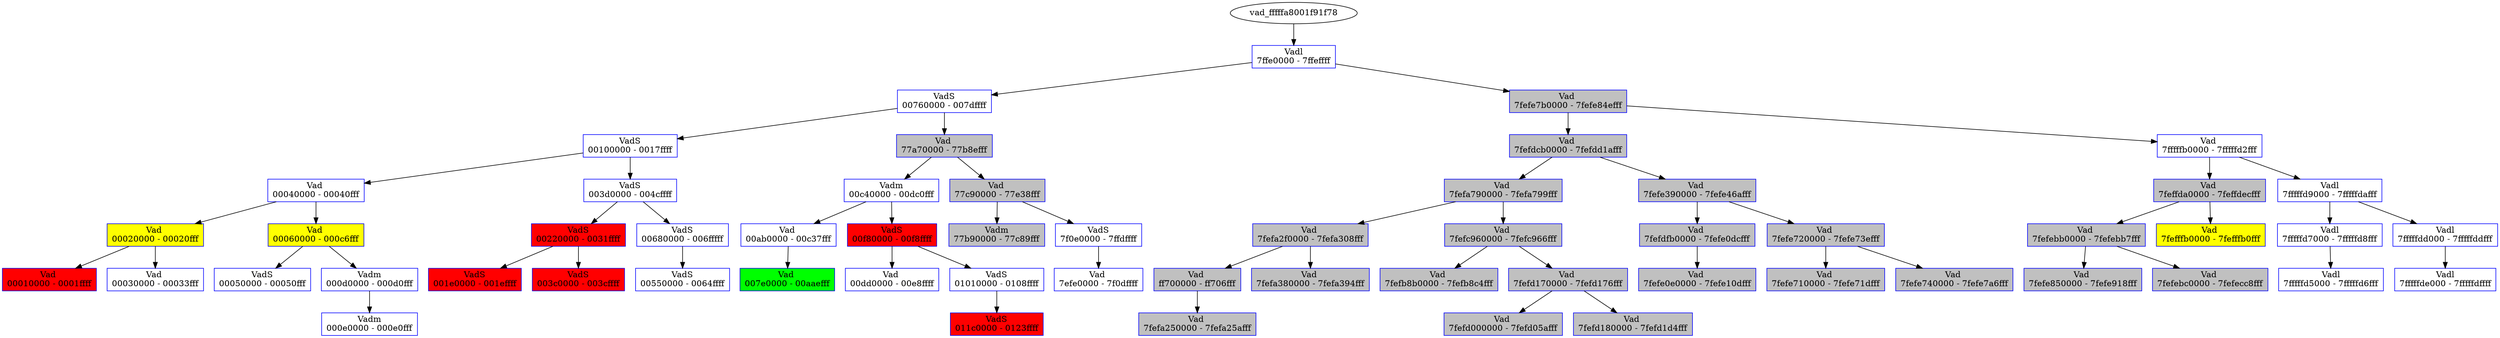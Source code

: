 /* Pid:   1416 */
digraph processtree {
graph [rankdir = "TB"];
vad_fffffa8001f91f78 -> vad_fffffa8001f75010
vad_fffffa8001f75010 [label = "{ Vadl\n7ffe0000 - 7ffeffff }"shape = "record" color = "blue" style = "filled" fillcolor = "white"];
vad_fffffa8001f75010 -> vad_fffffa8001f93450
vad_fffffa8001f93450 [label = "{ VadS\n00760000 - 007dffff }"shape = "record" color = "blue" style = "filled" fillcolor = "white"];
vad_fffffa8001f93450 -> vad_fffffa8001eec8b0
vad_fffffa8001eec8b0 [label = "{ VadS\n00100000 - 0017ffff }"shape = "record" color = "blue" style = "filled" fillcolor = "white"];
vad_fffffa8001eec8b0 -> vad_fffffa8001f76e80
vad_fffffa8001f76e80 [label = "{ Vad \n00040000 - 00040fff }"shape = "record" color = "blue" style = "filled" fillcolor = "white"];
vad_fffffa8001f76e80 -> vad_fffffa8001f987f0
vad_fffffa8001f987f0 [label = "{ Vad \n00020000 - 00020fff }"shape = "record" color = "blue" style = "filled" fillcolor = "yellow"];
vad_fffffa8001f987f0 -> vad_fffffa8001f90650
vad_fffffa8001f90650 [label = "{ Vad \n00010000 - 0001ffff }"shape = "record" color = "blue" style = "filled" fillcolor = "red"];
vad_fffffa8001f987f0 -> vad_fffffa8001f74f80
vad_fffffa8001f74f80 [label = "{ Vad \n00030000 - 00033fff }"shape = "record" color = "blue" style = "filled" fillcolor = "white"];
vad_fffffa8001f76e80 -> vad_fffffa8001f90290
vad_fffffa8001f90290 [label = "{ Vad \n00060000 - 000c6fff }"shape = "record" color = "blue" style = "filled" fillcolor = "yellow"];
vad_fffffa8001f90290 -> vad_fffffa8001f990b0
vad_fffffa8001f990b0 [label = "{ VadS\n00050000 - 00050fff }"shape = "record" color = "blue" style = "filled" fillcolor = "white"];
vad_fffffa8001f90290 -> vad_fffffa8001faf8b0
vad_fffffa8001faf8b0 [label = "{ Vadm\n000d0000 - 000d0fff }"shape = "record" color = "blue" style = "filled" fillcolor = "white"];
vad_fffffa8001faf8b0 -> vad_fffffa8001faf770
vad_fffffa8001faf770 [label = "{ Vadm\n000e0000 - 000e0fff }"shape = "record" color = "blue" style = "filled" fillcolor = "white"];
vad_fffffa8001eec8b0 -> vad_fffffa8001efc6d0
vad_fffffa8001efc6d0 [label = "{ VadS\n003d0000 - 004cffff }"shape = "record" color = "blue" style = "filled" fillcolor = "white"];
vad_fffffa8001efc6d0 -> vad_fffffa8001f91170
vad_fffffa8001f91170 [label = "{ VadS\n00220000 - 0031ffff }"shape = "record" color = "blue" style = "filled" fillcolor = "red"];
vad_fffffa8001f91170 -> vad_fffffa8001f96a00
vad_fffffa8001f96a00 [label = "{ VadS\n001e0000 - 001effff }"shape = "record" color = "blue" style = "filled" fillcolor = "red"];
vad_fffffa8001f91170 -> vad_fffffa8001faa050
vad_fffffa8001faa050 [label = "{ VadS\n003c0000 - 003cffff }"shape = "record" color = "blue" style = "filled" fillcolor = "red"];
vad_fffffa8001efc6d0 -> vad_fffffa8001f935c0
vad_fffffa8001f935c0 [label = "{ VadS\n00680000 - 006fffff }"shape = "record" color = "blue" style = "filled" fillcolor = "white"];
vad_fffffa8001f935c0 -> vad_fffffa8001f92bf0
vad_fffffa8001f92bf0 [label = "{ VadS\n00550000 - 0064ffff }"shape = "record" color = "blue" style = "filled" fillcolor = "white"];
vad_fffffa8001f93450 -> vad_fffffa8001f90a50
vad_fffffa8001f90a50 [label = "{ Vad \n77a70000 - 77b8efff }"shape = "record" color = "blue" style = "filled" fillcolor = "gray"];
vad_fffffa8001f90a50 -> vad_fffffa8001fafa60
vad_fffffa8001fafa60 [label = "{ Vadm\n00c40000 - 00dc0fff }"shape = "record" color = "blue" style = "filled" fillcolor = "white"];
vad_fffffa8001fafa60 -> vad_fffffa8001fae740
vad_fffffa8001fae740 [label = "{ Vad \n00ab0000 - 00c37fff }"shape = "record" color = "blue" style = "filled" fillcolor = "white"];
vad_fffffa8001fae740 -> vad_fffffa8001fad590
vad_fffffa8001fad590 [label = "{ Vad \n007e0000 - 00aaefff }"shape = "record" color = "blue" style = "filled" fillcolor = "green"];
vad_fffffa8001fafa60 -> vad_fffffa8001f96710
vad_fffffa8001f96710 [label = "{ VadS\n00f80000 - 00f8ffff }"shape = "record" color = "blue" style = "filled" fillcolor = "red"];
vad_fffffa8001f96710 -> vad_fffffa8001faf950
vad_fffffa8001faf950 [label = "{ Vad \n00dd0000 - 00e8ffff }"shape = "record" color = "blue" style = "filled" fillcolor = "white"];
vad_fffffa8001f96710 -> vad_fffffa8001faf5c0
vad_fffffa8001faf5c0 [label = "{ VadS\n01010000 - 0108ffff }"shape = "record" color = "blue" style = "filled" fillcolor = "white"];
vad_fffffa8001faf5c0 -> vad_fffffa8001fc7ba0
vad_fffffa8001fc7ba0 [label = "{ VadS\n011c0000 - 0123ffff }"shape = "record" color = "blue" style = "filled" fillcolor = "red"];
vad_fffffa8001f90a50 -> vad_fffffa8001f8f0f0
vad_fffffa8001f8f0f0 [label = "{ Vad \n77c90000 - 77e38fff }"shape = "record" color = "blue" style = "filled" fillcolor = "gray"];
vad_fffffa8001f8f0f0 -> vad_fffffa8001faf810
vad_fffffa8001faf810 [label = "{ Vadm\n77b90000 - 77c89fff }"shape = "record" color = "blue" style = "filled" fillcolor = "gray"];
vad_fffffa8001f8f0f0 -> vad_fffffa8001fa4a80
vad_fffffa8001fa4a80 [label = "{ VadS\n7f0e0000 - 7ffdffff }"shape = "record" color = "blue" style = "filled" fillcolor = "white"];
vad_fffffa8001fa4a80 -> vad_fffffa8001f90320
vad_fffffa8001f90320 [label = "{ Vad \n7efe0000 - 7f0dffff }"shape = "record" color = "blue" style = "filled" fillcolor = "white"];
vad_fffffa8001f75010 -> vad_fffffa8001f90f80
vad_fffffa8001f90f80 [label = "{ Vad \n7fefe7b0000 - 7fefe84efff }"shape = "record" color = "blue" style = "filled" fillcolor = "gray"];
vad_fffffa8001f90f80 -> vad_fffffa8001f909c0
vad_fffffa8001f909c0 [label = "{ Vad \n7fefdcb0000 - 7fefdd1afff }"shape = "record" color = "blue" style = "filled" fillcolor = "gray"];
vad_fffffa8001f909c0 -> vad_fffffa8001faba70
vad_fffffa8001faba70 [label = "{ Vad \n7fefa790000 - 7fefa799fff }"shape = "record" color = "blue" style = "filled" fillcolor = "gray"];
vad_fffffa8001faba70 -> vad_fffffa8001fc12a0
vad_fffffa8001fc12a0 [label = "{ Vad \n7fefa2f0000 - 7fefa308fff }"shape = "record" color = "blue" style = "filled" fillcolor = "gray"];
vad_fffffa8001fc12a0 -> vad_fffffa8001f5ecd0
vad_fffffa8001f5ecd0 [label = "{ Vad \nff700000 - ff706fff }"shape = "record" color = "blue" style = "filled" fillcolor = "gray"];
vad_fffffa8001f5ecd0 -> vad_fffffa8001fba3c0
vad_fffffa8001fba3c0 [label = "{ Vad \n7fefa250000 - 7fefa25afff }"shape = "record" color = "blue" style = "filled" fillcolor = "gray"];
vad_fffffa8001fc12a0 -> vad_fffffa8001fac200
vad_fffffa8001fac200 [label = "{ Vad \n7fefa380000 - 7fefa394fff }"shape = "record" color = "blue" style = "filled" fillcolor = "gray"];
vad_fffffa8001faba70 -> vad_fffffa8001f91990
vad_fffffa8001f91990 [label = "{ Vad \n7fefc960000 - 7fefc966fff }"shape = "record" color = "blue" style = "filled" fillcolor = "gray"];
vad_fffffa8001f91990 -> vad_fffffa8001fafb00
vad_fffffa8001fafb00 [label = "{ Vad \n7fefb8b0000 - 7fefb8c4fff }"shape = "record" color = "blue" style = "filled" fillcolor = "gray"];
vad_fffffa8001f91990 -> vad_fffffa8001f56700
vad_fffffa8001f56700 [label = "{ Vad \n7fefd170000 - 7fefd176fff }"shape = "record" color = "blue" style = "filled" fillcolor = "gray"];
vad_fffffa8001f56700 -> vad_fffffa8001fc2270
vad_fffffa8001fc2270 [label = "{ Vad \n7fefd000000 - 7fefd05afff }"shape = "record" color = "blue" style = "filled" fillcolor = "gray"];
vad_fffffa8001f56700 -> vad_fffffa8001faea10
vad_fffffa8001faea10 [label = "{ Vad \n7fefd180000 - 7fefd1d4fff }"shape = "record" color = "blue" style = "filled" fillcolor = "gray"];
vad_fffffa8001f909c0 -> vad_fffffa8001f20960
vad_fffffa8001f20960 [label = "{ Vad \n7fefe390000 - 7fefe46afff }"shape = "record" color = "blue" style = "filled" fillcolor = "gray"];
vad_fffffa8001f20960 -> vad_fffffa8001f74bf0
vad_fffffa8001f74bf0 [label = "{ Vad \n7fefdfb0000 - 7fefe0dcfff }"shape = "record" color = "blue" style = "filled" fillcolor = "gray"];
vad_fffffa8001f74bf0 -> vad_fffffa8001fafce0
vad_fffffa8001fafce0 [label = "{ Vad \n7fefe0e0000 - 7fefe10dfff }"shape = "record" color = "blue" style = "filled" fillcolor = "gray"];
vad_fffffa8001f20960 -> vad_fffffa8001f90ef0
vad_fffffa8001f90ef0 [label = "{ Vad \n7fefe720000 - 7fefe73efff }"shape = "record" color = "blue" style = "filled" fillcolor = "gray"];
vad_fffffa8001f90ef0 -> vad_fffffa8001fae860
vad_fffffa8001fae860 [label = "{ Vad \n7fefe710000 - 7fefe71dfff }"shape = "record" color = "blue" style = "filled" fillcolor = "gray"];
vad_fffffa8001f90ef0 -> vad_fffffa8001fae8f0
vad_fffffa8001fae8f0 [label = "{ Vad \n7fefe740000 - 7fefe7a6fff }"shape = "record" color = "blue" style = "filled" fillcolor = "gray"];
vad_fffffa8001f90f80 -> vad_fffffa8001fa4c70
vad_fffffa8001fa4c70 [label = "{ Vad \n7fffffb0000 - 7fffffd2fff }"shape = "record" color = "blue" style = "filled" fillcolor = "white"];
vad_fffffa8001fa4c70 -> vad_fffffa8001fab9e0
vad_fffffa8001fab9e0 [label = "{ Vad \n7feffda0000 - 7feffdecfff }"shape = "record" color = "blue" style = "filled" fillcolor = "gray"];
vad_fffffa8001fab9e0 -> vad_fffffa8001fab950
vad_fffffa8001fab950 [label = "{ Vad \n7fefebb0000 - 7fefebb7fff }"shape = "record" color = "blue" style = "filled" fillcolor = "gray"];
vad_fffffa8001fab950 -> vad_fffffa8001fae7d0
vad_fffffa8001fae7d0 [label = "{ Vad \n7fefe850000 - 7fefe918fff }"shape = "record" color = "blue" style = "filled" fillcolor = "gray"];
vad_fffffa8001fab950 -> vad_fffffa8001fafc50
vad_fffffa8001fafc50 [label = "{ Vad \n7fefebc0000 - 7fefecc8fff }"shape = "record" color = "blue" style = "filled" fillcolor = "gray"];
vad_fffffa8001fab9e0 -> vad_fffffa8001f19e40
vad_fffffa8001f19e40 [label = "{ Vad \n7fefffb0000 - 7fefffb0fff }"shape = "record" color = "blue" style = "filled" fillcolor = "yellow"];
vad_fffffa8001fa4c70 -> vad_fffffa8001f93520
vad_fffffa8001f93520 [label = "{ Vadl\n7fffffd9000 - 7fffffdafff }"shape = "record" color = "blue" style = "filled" fillcolor = "white"];
vad_fffffa8001f93520 -> vad_fffffa8001f933b0
vad_fffffa8001f933b0 [label = "{ Vadl\n7fffffd7000 - 7fffffd8fff }"shape = "record" color = "blue" style = "filled" fillcolor = "white"];
vad_fffffa8001f933b0 -> vad_fffffa8001ed1f70
vad_fffffa8001ed1f70 [label = "{ Vadl\n7fffffd5000 - 7fffffd6fff }"shape = "record" color = "blue" style = "filled" fillcolor = "white"];
vad_fffffa8001f93520 -> vad_fffffa8001f8fab0
vad_fffffa8001f8fab0 [label = "{ Vadl\n7fffffdd000 - 7fffffddfff }"shape = "record" color = "blue" style = "filled" fillcolor = "white"];
vad_fffffa8001f8fab0 -> vad_fffffa8001f99010
vad_fffffa8001f99010 [label = "{ Vadl\n7fffffde000 - 7fffffdffff }"shape = "record" color = "blue" style = "filled" fillcolor = "white"];
}
